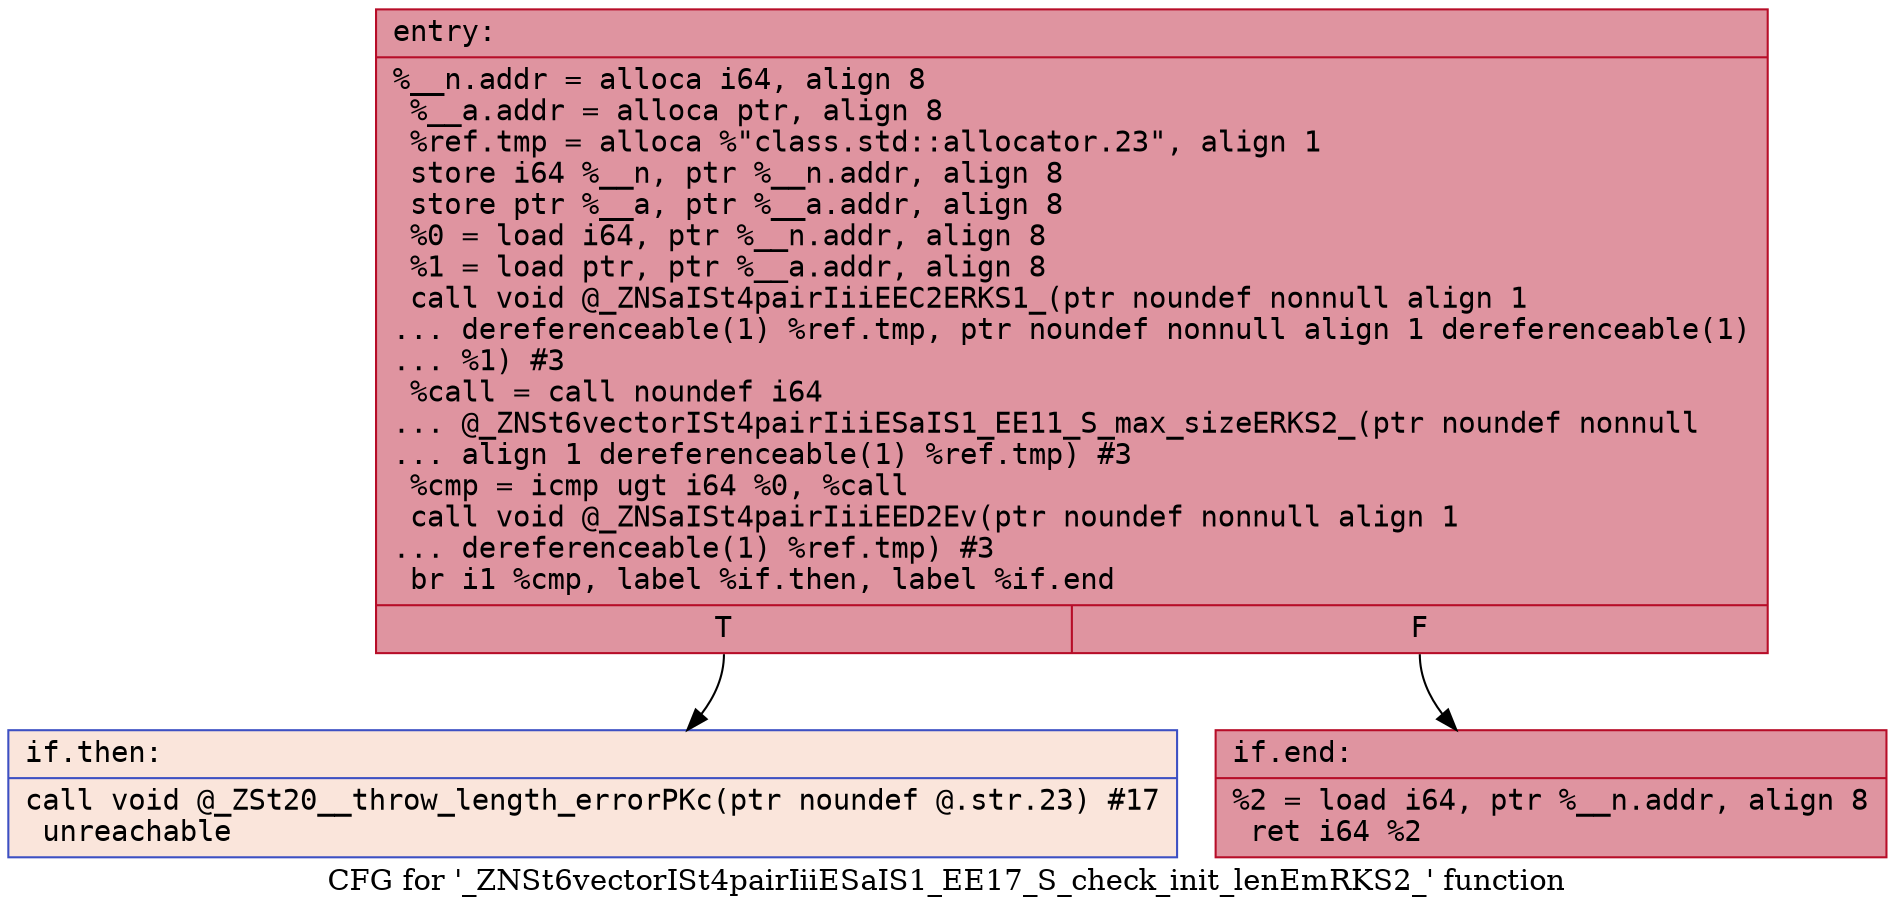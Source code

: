 digraph "CFG for '_ZNSt6vectorISt4pairIiiESaIS1_EE17_S_check_init_lenEmRKS2_' function" {
	label="CFG for '_ZNSt6vectorISt4pairIiiESaIS1_EE17_S_check_init_lenEmRKS2_' function";

	Node0x56307d712690 [shape=record,color="#b70d28ff", style=filled, fillcolor="#b70d2870" fontname="Courier",label="{entry:\l|  %__n.addr = alloca i64, align 8\l  %__a.addr = alloca ptr, align 8\l  %ref.tmp = alloca %\"class.std::allocator.23\", align 1\l  store i64 %__n, ptr %__n.addr, align 8\l  store ptr %__a, ptr %__a.addr, align 8\l  %0 = load i64, ptr %__n.addr, align 8\l  %1 = load ptr, ptr %__a.addr, align 8\l  call void @_ZNSaISt4pairIiiEEC2ERKS1_(ptr noundef nonnull align 1\l... dereferenceable(1) %ref.tmp, ptr noundef nonnull align 1 dereferenceable(1)\l... %1) #3\l  %call = call noundef i64\l... @_ZNSt6vectorISt4pairIiiESaIS1_EE11_S_max_sizeERKS2_(ptr noundef nonnull\l... align 1 dereferenceable(1) %ref.tmp) #3\l  %cmp = icmp ugt i64 %0, %call\l  call void @_ZNSaISt4pairIiiEED2Ev(ptr noundef nonnull align 1\l... dereferenceable(1) %ref.tmp) #3\l  br i1 %cmp, label %if.then, label %if.end\l|{<s0>T|<s1>F}}"];
	Node0x56307d712690:s0 -> Node0x56307d713290[tooltip="entry -> if.then\nProbability 0.00%" ];
	Node0x56307d712690:s1 -> Node0x56307d713340[tooltip="entry -> if.end\nProbability 100.00%" ];
	Node0x56307d713290 [shape=record,color="#3d50c3ff", style=filled, fillcolor="#f4c5ad70" fontname="Courier",label="{if.then:\l|  call void @_ZSt20__throw_length_errorPKc(ptr noundef @.str.23) #17\l  unreachable\l}"];
	Node0x56307d713340 [shape=record,color="#b70d28ff", style=filled, fillcolor="#b70d2870" fontname="Courier",label="{if.end:\l|  %2 = load i64, ptr %__n.addr, align 8\l  ret i64 %2\l}"];
}
